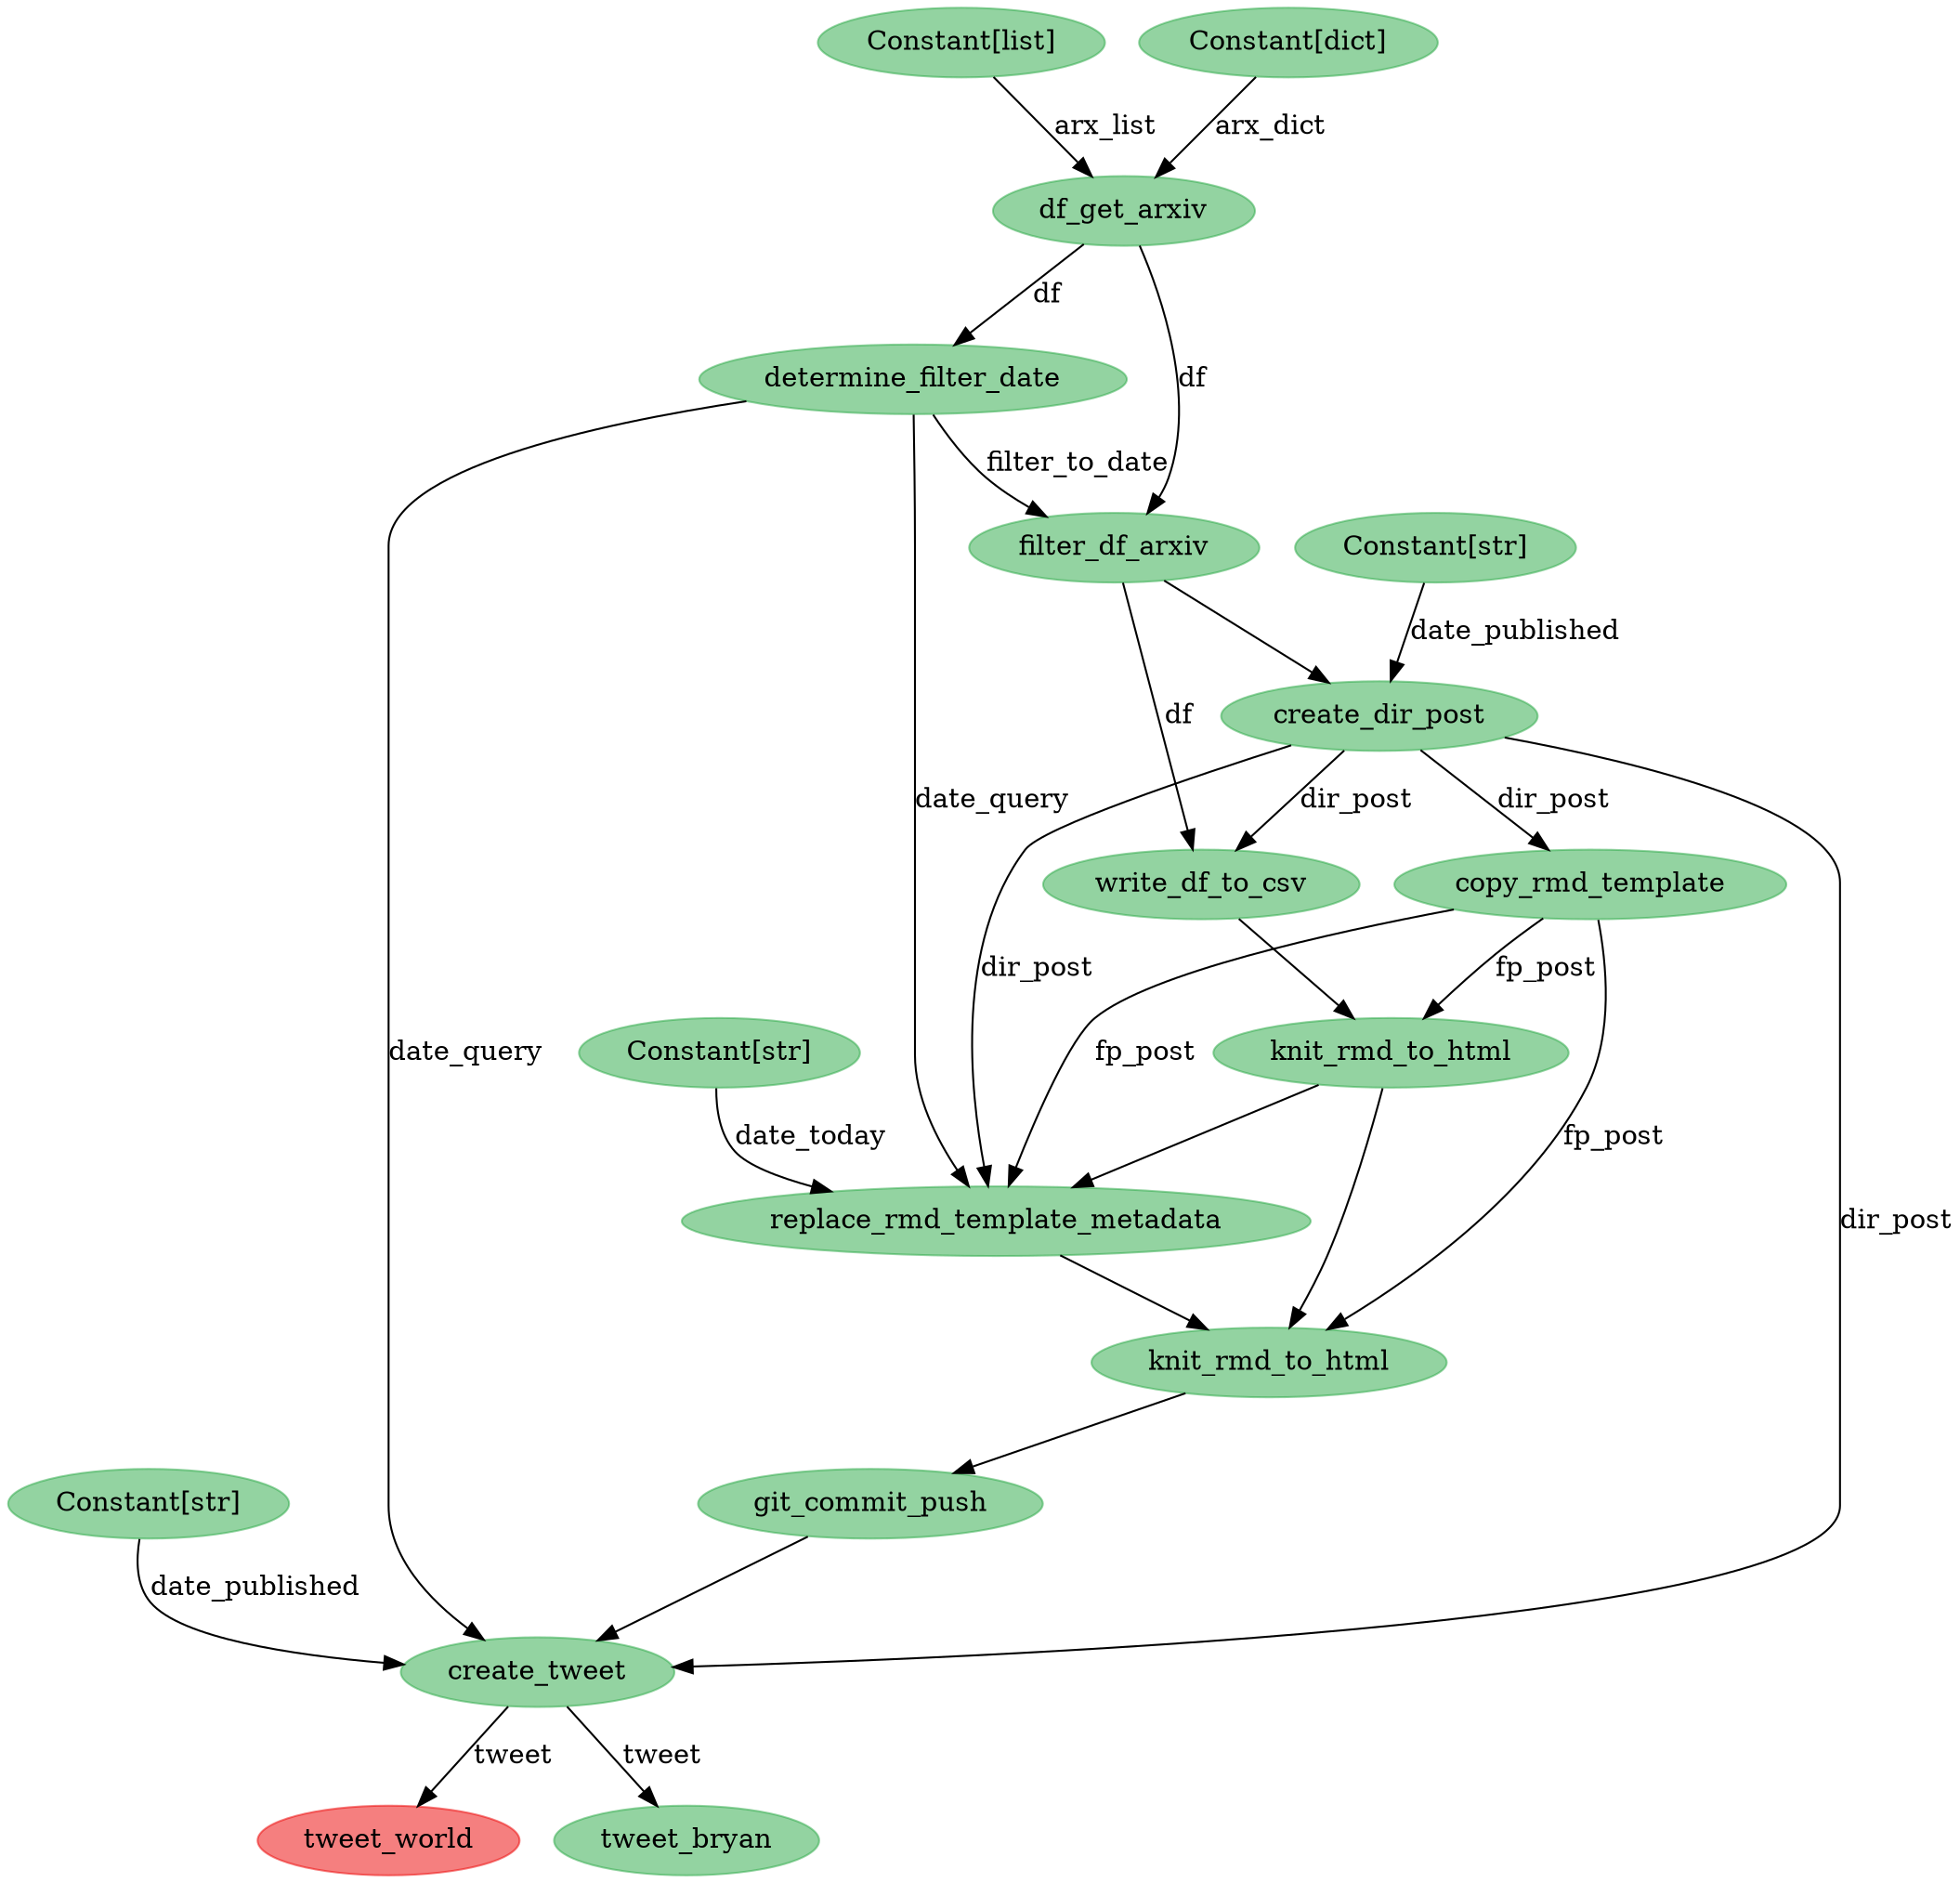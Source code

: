 digraph {
	4634508496 [label=tweet_world color="#eb000080" colorscheme=svg shape=ellipse style=filled]
	4634507856 [label=create_tweet color="#28a74580" colorscheme=svg shape=ellipse style=filled]
	4634507920 [label="Constant[str]" color="#28a74580" colorscheme=svg shape=ellipse style=filled]
	4634467664 [label=df_get_arxiv color="#28a74580" colorscheme=svg shape=ellipse style=filled]
	4634467344 [label="Constant[list]" color="#28a74580" colorscheme=svg shape=ellipse style=filled]
	4634468112 [label=determine_filter_date color="#28a74580" colorscheme=svg shape=ellipse style=filled]
	4634467472 [label="Constant[dict]" color="#28a74580" colorscheme=svg shape=ellipse style=filled]
	4634505360 [label=filter_df_arxiv color="#28a74580" colorscheme=svg shape=ellipse style=filled]
	4634505488 [label=create_dir_post color="#28a74580" colorscheme=svg shape=ellipse style=filled]
	4634506064 [label="Constant[str]" color="#28a74580" colorscheme=svg shape=ellipse style=filled]
	4634505616 [label=write_df_to_csv color="#28a74580" colorscheme=svg shape=ellipse style=filled]
	4634506192 [label=copy_rmd_template color="#28a74580" colorscheme=svg shape=ellipse style=filled]
	4634506384 [label=knit_rmd_to_html color="#28a74580" colorscheme=svg shape=ellipse style=filled]
	4634507280 [label=knit_rmd_to_html color="#28a74580" colorscheme=svg shape=ellipse style=filled]
	4634507600 [label=git_commit_push color="#28a74580" colorscheme=svg shape=ellipse style=filled]
	4634508304 [label=tweet_bryan color="#28a74580" colorscheme=svg shape=ellipse style=filled]
	4634506640 [label=replace_rmd_template_metadata color="#28a74580" colorscheme=svg shape=ellipse style=filled]
	4634506704 [label="Constant[str]" color="#28a74580" colorscheme=svg shape=ellipse style=filled]
	4634507856 -> 4634508304 [label=tweet]
	4634467664 -> 4634505360 [label=df]
	4634467664 -> 4634468112 [label=df]
	4634506064 -> 4634505488 [label=date_published]
	4634507920 -> 4634507856 [label=date_published]
	4634468112 -> 4634507856 [label=date_query]
	4634468112 -> 4634505360 [label=filter_to_date]
	4634467472 -> 4634467664 [label=arx_dict]
	4634505488 -> 4634505616 [label=dir_post]
	4634505488 -> 4634506640 [label=dir_post]
	4634507280 -> 4634507600
	4634507856 -> 4634508496 [label=tweet]
	4634505360 -> 4634505616 [label=df]
	4634506704 -> 4634506640 [label=date_today]
	4634467344 -> 4634467664 [label=arx_list]
	4634468112 -> 4634506640 [label=date_query]
	4634505488 -> 4634506192 [label=dir_post]
	4634506192 -> 4634506384 [label=fp_post]
	4634506192 -> 4634506640 [label=fp_post]
	4634506192 -> 4634507280 [label=fp_post]
	4634505360 -> 4634505488
	4634505616 -> 4634506384
	4634506384 -> 4634506640
	4634506384 -> 4634507280
	4634506640 -> 4634507280
	4634505488 -> 4634507856 [label=dir_post]
	4634507600 -> 4634507856
}

